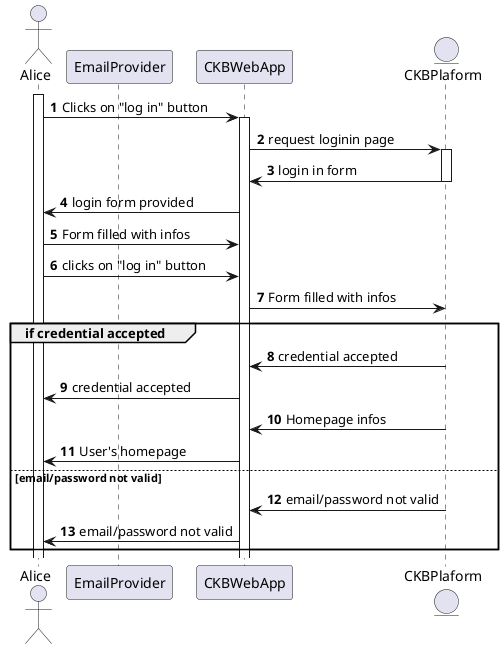 @startuml
autonumber

actor Alice
participant EmailProvider as Email
participant CKBWebApp as App
entity CKBPlaform as Platform


activate Alice
Alice -> App: Clicks on "log in" button
activate App
App -> Platform: request loginin page
activate Platform
Platform -> App: login in form
deactivate Platform
App->Alice: login form provided
Alice -> App: Form filled with infos
Alice -> App: clicks on "log in" button
App -> Platform: Form filled with infos
   
group if credential accepted
    Platform -> App: credential accepted
    App -> Alice: credential accepted
    Platform -> App: Homepage infos
    App -> Alice: User's homepage
else email/password not valid
    Platform -> App: email/password not valid
    deactivate Platform
    App -> Alice: email/password not valid
end
@enduml